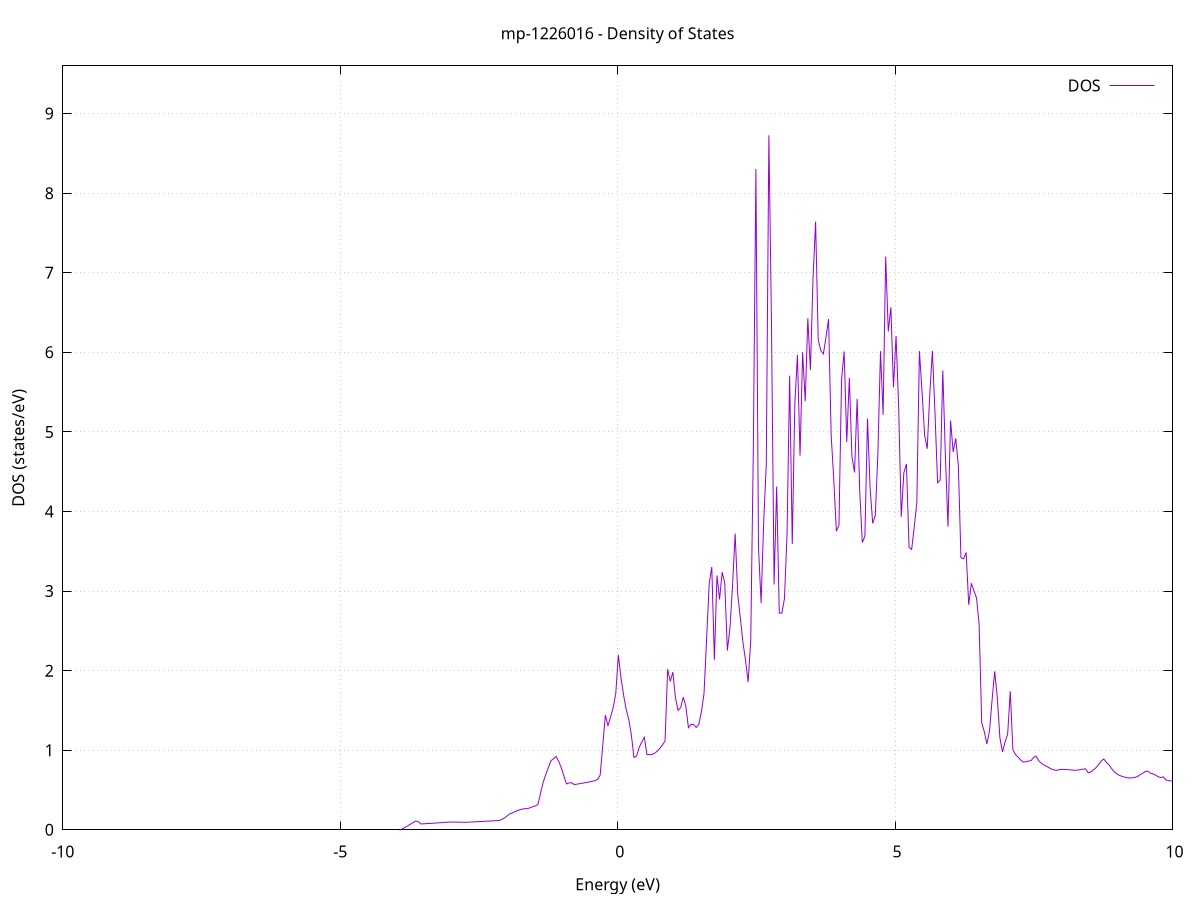 set title 'mp-1226016 - Density of States'
set xlabel 'Energy (eV)'
set ylabel 'DOS (states/eV)'
set grid
set xrange [-10:10]
set yrange [0:9.600]
set xzeroaxis lt -1
set terminal png size 800,600
set output 'mp-1226016_dos_gnuplot.png'
plot '-' using 1:2 with lines title 'DOS'
-45.128200 0.000000
-45.081400 0.000000
-45.034600 0.000000
-44.987800 0.000000
-44.941000 0.000000
-44.894300 0.000000
-44.847500 0.000000
-44.800700 0.000000
-44.753900 0.000000
-44.707200 0.000000
-44.660400 0.000000
-44.613600 0.000000
-44.566800 0.000000
-44.520000 0.000000
-44.473300 0.000000
-44.426500 0.000000
-44.379700 0.000000
-44.332900 0.000000
-44.286200 0.000000
-44.239400 0.000000
-44.192600 0.000000
-44.145800 0.000000
-44.099000 0.000000
-44.052300 0.000000
-44.005500 0.000000
-43.958700 0.000000
-43.911900 0.000000
-43.865200 0.000000
-43.818400 0.000000
-43.771600 0.000000
-43.724800 0.000000
-43.678000 0.000000
-43.631300 0.000000
-43.584500 0.000000
-43.537700 0.000000
-43.490900 0.000000
-43.444200 0.000000
-43.397400 0.000000
-43.350600 0.000000
-43.303800 0.000000
-43.257000 0.000000
-43.210300 0.000000
-43.163500 0.000000
-43.116700 0.000000
-43.069900 0.000000
-43.023100 0.000000
-42.976400 0.000000
-42.929600 0.000000
-42.882800 0.000000
-42.836000 0.000000
-42.789300 0.000000
-42.742500 0.000000
-42.695700 0.000000
-42.648900 0.000000
-42.602100 0.000000
-42.555400 0.000000
-42.508600 0.000000
-42.461800 0.000000
-42.415000 0.000000
-42.368300 0.000000
-42.321500 0.000000
-42.274700 0.000000
-42.227900 0.000000
-42.181100 0.000000
-42.134400 0.000000
-42.087600 0.000000
-42.040800 0.000000
-41.994000 0.000000
-41.947300 0.000000
-41.900500 0.000000
-41.853700 0.000000
-41.806900 0.000000
-41.760100 0.000000
-41.713400 0.000000
-41.666600 0.000000
-41.619800 0.000000
-41.573000 0.000000
-41.526200 0.000000
-41.479500 0.000000
-41.432700 0.000000
-41.385900 0.000000
-41.339100 0.000000
-41.292400 0.000000
-41.245600 0.000000
-41.198800 0.000000
-41.152000 0.000000
-41.105200 0.000000
-41.058500 0.000000
-41.011700 0.000000
-40.964900 0.000000
-40.918100 0.000000
-40.871400 0.000000
-40.824600 0.000000
-40.777800 1.794400
-40.731000 1.579500
-40.684200 1.830400
-40.637500 2.361500
-40.590700 1.955000
-40.543900 1.661300
-40.497100 1.016800
-40.450400 0.821100
-40.403600 0.874300
-40.356800 0.880700
-40.310000 0.874100
-40.263200 0.954300
-40.216500 1.199500
-40.169700 3.283400
-40.122900 3.603300
-40.076100 5.871100
-40.029400 10.009100
-39.982600 12.492700
-39.935800 3.139800
-39.889000 3.841400
-39.842200 2.440900
-39.795500 2.166200
-39.748700 1.781400
-39.701900 1.764800
-39.655100 1.792600
-39.608300 2.035400
-39.561600 0.000000
-39.514800 0.000000
-39.468000 0.000000
-39.421200 0.000000
-39.374500 0.000000
-39.327700 0.000000
-39.280900 0.000000
-39.234100 0.000000
-39.187300 0.000000
-39.140600 0.000000
-39.093800 0.000000
-39.047000 0.000000
-39.000200 0.000000
-38.953500 0.000000
-38.906700 0.000000
-38.859900 0.000000
-38.813100 0.000000
-38.766300 0.000000
-38.719600 0.000000
-38.672800 0.000000
-38.626000 0.000000
-38.579200 0.000000
-38.532500 0.000000
-38.485700 0.000000
-38.438900 0.000000
-38.392100 0.000000
-38.345300 0.000000
-38.298600 0.000000
-38.251800 0.000000
-38.205000 0.000000
-38.158200 0.000000
-38.111400 0.000000
-38.064700 0.000000
-38.017900 0.000000
-37.971100 0.000000
-37.924300 0.000000
-37.877600 0.000000
-37.830800 0.000000
-37.784000 0.000000
-37.737200 0.000000
-37.690400 0.000000
-37.643700 0.000000
-37.596900 0.000000
-37.550100 0.000000
-37.503300 0.000000
-37.456600 0.000000
-37.409800 0.000000
-37.363000 0.000000
-37.316200 0.000000
-37.269400 0.000000
-37.222700 0.000000
-37.175900 0.000000
-37.129100 0.000000
-37.082300 0.000000
-37.035600 0.000000
-36.988800 0.000000
-36.942000 0.000000
-36.895200 0.000000
-36.848400 0.000000
-36.801700 0.000000
-36.754900 0.000000
-36.708100 0.000000
-36.661300 0.000000
-36.614600 0.000000
-36.567800 0.000000
-36.521000 0.000000
-36.474200 0.000000
-36.427400 0.000000
-36.380700 0.000000
-36.333900 0.000000
-36.287100 0.000000
-36.240300 0.000000
-36.193500 0.000000
-36.146800 0.000000
-36.100000 0.000000
-36.053200 0.000000
-36.006400 0.000000
-35.959700 0.000000
-35.912900 0.000000
-35.866100 0.000000
-35.819300 0.000000
-35.772500 0.000000
-35.725800 0.000000
-35.679000 0.000000
-35.632200 0.000000
-35.585400 0.000000
-35.538700 0.000000
-35.491900 0.000000
-35.445100 0.000000
-35.398300 0.000000
-35.351500 0.000000
-35.304800 0.000000
-35.258000 0.000000
-35.211200 0.000000
-35.164400 0.000000
-35.117700 0.000000
-35.070900 0.000000
-35.024100 0.000000
-34.977300 0.000000
-34.930500 0.000000
-34.883800 0.000000
-34.837000 0.000000
-34.790200 0.000000
-34.743400 0.000000
-34.696600 0.000000
-34.649900 0.000000
-34.603100 0.000000
-34.556300 0.000000
-34.509500 0.000000
-34.462800 0.000000
-34.416000 0.000000
-34.369200 0.000000
-34.322400 0.000000
-34.275600 0.000000
-34.228900 0.000000
-34.182100 0.000000
-34.135300 0.000000
-34.088500 0.000000
-34.041800 0.000000
-33.995000 0.000000
-33.948200 0.000000
-33.901400 0.000000
-33.854600 0.000000
-33.807900 0.000000
-33.761100 0.000000
-33.714300 0.000000
-33.667500 0.000000
-33.620800 0.000000
-33.574000 0.000000
-33.527200 0.000000
-33.480400 0.000000
-33.433600 0.000000
-33.386900 0.000000
-33.340100 0.000000
-33.293300 0.000000
-33.246500 0.000000
-33.199700 0.000000
-33.153000 0.000000
-33.106200 0.000000
-33.059400 0.000000
-33.012600 0.000000
-32.965900 0.000000
-32.919100 0.000000
-32.872300 0.000000
-32.825500 0.000000
-32.778700 0.000000
-32.732000 0.000000
-32.685200 0.000000
-32.638400 0.000000
-32.591600 0.000000
-32.544900 0.000000
-32.498100 0.000000
-32.451300 0.000000
-32.404500 0.000000
-32.357700 0.000000
-32.311000 0.000000
-32.264200 0.000000
-32.217400 0.000000
-32.170600 0.000000
-32.123900 0.000000
-32.077100 0.000000
-32.030300 0.000000
-31.983500 0.000000
-31.936700 0.000000
-31.890000 0.000000
-31.843200 0.000000
-31.796400 0.000000
-31.749600 0.000000
-31.702900 0.000000
-31.656100 0.000000
-31.609300 0.000000
-31.562500 0.000000
-31.515700 0.000000
-31.469000 0.000000
-31.422200 0.000000
-31.375400 0.000000
-31.328600 0.000000
-31.281800 0.000000
-31.235100 0.000000
-31.188300 0.000000
-31.141500 0.000000
-31.094700 0.000000
-31.048000 0.000000
-31.001200 0.000000
-30.954400 0.000000
-30.907600 0.000000
-30.860800 0.000000
-30.814100 0.000000
-30.767300 0.000000
-30.720500 0.000000
-30.673700 0.000000
-30.627000 0.000000
-30.580200 0.000000
-30.533400 0.000000
-30.486600 0.000000
-30.439800 0.000000
-30.393100 0.000000
-30.346300 0.000000
-30.299500 0.000000
-30.252700 0.000000
-30.206000 0.000000
-30.159200 0.000000
-30.112400 0.000000
-30.065600 0.000000
-30.018800 0.000000
-29.972100 0.000000
-29.925300 0.000000
-29.878500 0.000000
-29.831700 0.000000
-29.784900 0.000000
-29.738200 0.000000
-29.691400 0.000000
-29.644600 0.000000
-29.597800 0.000000
-29.551100 0.000000
-29.504300 0.000000
-29.457500 0.000000
-29.410700 0.000000
-29.363900 0.000000
-29.317200 0.000000
-29.270400 0.000000
-29.223600 0.000000
-29.176800 0.000000
-29.130100 0.000000
-29.083300 0.000000
-29.036500 0.000000
-28.989700 0.000000
-28.942900 0.000000
-28.896200 0.000000
-28.849400 0.000000
-28.802600 0.000000
-28.755800 0.000000
-28.709100 0.000000
-28.662300 0.000000
-28.615500 0.000000
-28.568700 0.000000
-28.521900 0.000000
-28.475200 0.000000
-28.428400 0.000000
-28.381600 0.000000
-28.334800 0.000000
-28.288100 0.000000
-28.241300 0.000000
-28.194500 0.000000
-28.147700 0.000000
-28.100900 0.000000
-28.054200 0.000000
-28.007400 0.000000
-27.960600 0.000000
-27.913800 0.000000
-27.867000 0.000000
-27.820300 0.000000
-27.773500 0.000000
-27.726700 0.000000
-27.679900 0.000000
-27.633200 0.000000
-27.586400 0.000000
-27.539600 0.000000
-27.492800 0.000000
-27.446000 0.000000
-27.399300 0.000000
-27.352500 0.000000
-27.305700 0.000000
-27.258900 0.000000
-27.212200 0.000000
-27.165400 0.000000
-27.118600 0.000000
-27.071800 0.000000
-27.025000 0.000000
-26.978300 0.000000
-26.931500 0.000000
-26.884700 0.000000
-26.837900 0.000000
-26.791200 0.000000
-26.744400 0.000000
-26.697600 0.000000
-26.650800 0.000000
-26.604000 0.000000
-26.557300 0.000000
-26.510500 0.000000
-26.463700 0.000000
-26.416900 0.000000
-26.370100 0.000000
-26.323400 0.000000
-26.276600 0.000000
-26.229800 0.000000
-26.183000 0.000000
-26.136300 0.000000
-26.089500 0.000000
-26.042700 0.000000
-25.995900 0.000000
-25.949100 0.000000
-25.902400 0.000000
-25.855600 0.000000
-25.808800 0.000000
-25.762000 0.000000
-25.715300 0.000000
-25.668500 0.000000
-25.621700 0.000000
-25.574900 0.000000
-25.528100 0.000000
-25.481400 0.000000
-25.434600 0.000000
-25.387800 0.000000
-25.341000 0.000000
-25.294300 0.000000
-25.247500 0.000000
-25.200700 0.000000
-25.153900 0.000000
-25.107100 0.000000
-25.060400 0.000000
-25.013600 0.000000
-24.966800 0.000000
-24.920000 0.000000
-24.873300 0.000000
-24.826500 0.000000
-24.779700 0.000000
-24.732900 0.000000
-24.686100 0.000000
-24.639400 0.000000
-24.592600 0.000000
-24.545800 0.000000
-24.499000 0.000000
-24.452200 0.000000
-24.405500 0.000000
-24.358700 0.000000
-24.311900 0.000000
-24.265100 0.000000
-24.218400 0.000000
-24.171600 0.000000
-24.124800 0.000000
-24.078000 0.000000
-24.031200 0.000000
-23.984500 0.000000
-23.937700 0.000000
-23.890900 0.000000
-23.844100 0.000000
-23.797400 0.000000
-23.750600 0.000000
-23.703800 0.000000
-23.657000 0.000000
-23.610200 0.000000
-23.563500 0.000000
-23.516700 0.000000
-23.469900 0.000000
-23.423100 0.000000
-23.376400 0.000000
-23.329600 0.000000
-23.282800 0.000000
-23.236000 0.000000
-23.189200 0.000000
-23.142500 0.000000
-23.095700 0.000000
-23.048900 0.000000
-23.002100 0.000000
-22.955300 0.000000
-22.908600 0.000000
-22.861800 0.000000
-22.815000 0.000000
-22.768200 0.000000
-22.721500 0.000000
-22.674700 0.000000
-22.627900 0.000000
-22.581100 0.000000
-22.534300 0.000000
-22.487600 0.000000
-22.440800 0.000000
-22.394000 0.000000
-22.347200 0.000000
-22.300500 0.000000
-22.253700 0.000000
-22.206900 0.000000
-22.160100 0.000000
-22.113300 0.000000
-22.066600 0.000000
-22.019800 0.000000
-21.973000 0.000000
-21.926200 0.000000
-21.879500 0.000000
-21.832700 0.000000
-21.785900 0.000000
-21.739100 0.000000
-21.692300 0.000000
-21.645600 0.000000
-21.598800 0.000000
-21.552000 0.000000
-21.505200 0.000000
-21.458400 0.000000
-21.411700 0.000000
-21.364900 0.000000
-21.318100 0.000000
-21.271300 0.000000
-21.224600 0.000000
-21.177800 0.000000
-21.131000 0.000000
-21.084200 0.000000
-21.037400 0.000000
-20.990700 0.000000
-20.943900 0.000000
-20.897100 0.000000
-20.850300 0.000000
-20.803600 0.000000
-20.756800 0.000000
-20.710000 0.000000
-20.663200 0.000000
-20.616400 0.000000
-20.569700 0.000000
-20.522900 0.000000
-20.476100 0.000000
-20.429300 0.000000
-20.382600 0.000000
-20.335800 0.000000
-20.289000 0.000000
-20.242200 0.000000
-20.195400 0.000000
-20.148700 0.000000
-20.101900 0.000000
-20.055100 0.000000
-20.008300 0.000000
-19.961600 0.000000
-19.914800 0.000000
-19.868000 0.000000
-19.821200 0.000000
-19.774400 0.000000
-19.727700 0.000000
-19.680900 0.000000
-19.634100 0.000000
-19.587300 0.000000
-19.540500 0.000000
-19.493800 0.000000
-19.447000 0.000000
-19.400200 0.000000
-19.353400 0.000000
-19.306700 0.000000
-19.259900 0.000000
-19.213100 0.000000
-19.166300 0.000000
-19.119500 0.000000
-19.072800 0.000000
-19.026000 0.000000
-18.979200 0.000000
-18.932400 0.000000
-18.885700 0.000000
-18.838900 0.000000
-18.792100 0.000000
-18.745300 0.000000
-18.698500 0.000000
-18.651800 0.000000
-18.605000 0.000000
-18.558200 0.000000
-18.511400 0.000000
-18.464700 0.000000
-18.417900 0.000000
-18.371100 0.000000
-18.324300 0.000000
-18.277500 0.000000
-18.230800 0.000000
-18.184000 0.000000
-18.137200 0.000000
-18.090400 0.000000
-18.043600 0.000000
-17.996900 0.000000
-17.950100 0.000000
-17.903300 0.000000
-17.856500 0.000000
-17.809800 0.000000
-17.763000 0.000000
-17.716200 0.000000
-17.669400 0.000000
-17.622600 0.000000
-17.575900 0.000000
-17.529100 0.000000
-17.482300 0.000000
-17.435500 0.000000
-17.388800 0.000000
-17.342000 0.000000
-17.295200 0.000000
-17.248400 0.000000
-17.201600 0.000000
-17.154900 0.000000
-17.108100 0.000000
-17.061300 0.000000
-17.014500 0.000000
-16.967800 0.000000
-16.921000 0.000000
-16.874200 0.000000
-16.827400 0.000000
-16.780600 0.000000
-16.733900 0.000000
-16.687100 0.000000
-16.640300 0.000000
-16.593500 0.000000
-16.546800 0.000000
-16.500000 0.000000
-16.453200 0.000000
-16.406400 0.000000
-16.359600 0.000000
-16.312900 0.000000
-16.266100 0.000000
-16.219300 0.000000
-16.172500 0.000000
-16.125700 0.000000
-16.079000 0.000000
-16.032200 0.000000
-15.985400 0.000000
-15.938600 0.000000
-15.891900 0.000000
-15.845100 0.000000
-15.798300 0.000000
-15.751500 0.000000
-15.704700 0.000000
-15.658000 0.000000
-15.611200 0.000000
-15.564400 0.000000
-15.517600 0.000000
-15.470900 0.000000
-15.424100 0.000000
-15.377300 0.000000
-15.330500 0.000000
-15.283700 0.000000
-15.237000 0.000000
-15.190200 0.000000
-15.143400 0.000000
-15.096600 0.000000
-15.049900 0.000000
-15.003100 0.000000
-14.956300 0.000000
-14.909500 0.000000
-14.862700 0.000000
-14.816000 0.000000
-14.769200 0.000000
-14.722400 0.000000
-14.675600 0.000000
-14.628800 0.000000
-14.582100 0.000000
-14.535300 0.000000
-14.488500 0.000000
-14.441700 0.000000
-14.395000 0.000000
-14.348200 0.000000
-14.301400 0.000000
-14.254600 0.000000
-14.207800 0.000000
-14.161100 0.000000
-14.114300 0.000000
-14.067500 0.000000
-14.020700 0.000000
-13.974000 0.000000
-13.927200 0.000000
-13.880400 0.000000
-13.833600 0.000000
-13.786800 0.000000
-13.740100 0.000000
-13.693300 0.000000
-13.646500 0.000000
-13.599700 0.000000
-13.553000 0.000000
-13.506200 0.000000
-13.459400 0.000000
-13.412600 0.000000
-13.365800 0.000000
-13.319100 0.000000
-13.272300 0.000000
-13.225500 0.000000
-13.178700 0.000000
-13.132000 0.000000
-13.085200 0.000000
-13.038400 0.000000
-12.991600 0.000000
-12.944800 0.000000
-12.898100 0.000000
-12.851300 0.000000
-12.804500 0.000000
-12.757700 0.000000
-12.710900 0.000000
-12.664200 0.000000
-12.617400 0.000000
-12.570600 0.000000
-12.523800 0.000000
-12.477100 0.000000
-12.430300 0.000000
-12.383500 0.000000
-12.336700 0.000000
-12.289900 0.000000
-12.243200 0.000000
-12.196400 0.000000
-12.149600 0.000000
-12.102800 0.000000
-12.056100 0.000000
-12.009300 0.000000
-11.962500 0.000000
-11.915700 0.000000
-11.868900 0.000000
-11.822200 0.000000
-11.775400 0.000000
-11.728600 0.000000
-11.681800 0.000000
-11.635100 0.000000
-11.588300 0.000000
-11.541500 0.000000
-11.494700 0.000000
-11.447900 0.000000
-11.401200 0.000000
-11.354400 0.000000
-11.307600 0.000000
-11.260800 0.000000
-11.214000 0.000000
-11.167300 0.000000
-11.120500 0.000000
-11.073700 0.000000
-11.026900 0.000000
-10.980200 0.000000
-10.933400 0.000000
-10.886600 0.000000
-10.839800 0.000000
-10.793000 0.000000
-10.746300 0.000000
-10.699500 0.000000
-10.652700 0.000000
-10.605900 0.000000
-10.559200 0.000000
-10.512400 0.000000
-10.465600 0.000000
-10.418800 0.000000
-10.372000 0.000000
-10.325300 0.000000
-10.278500 0.000000
-10.231700 0.000000
-10.184900 0.000000
-10.138200 0.000000
-10.091400 0.000000
-10.044600 0.000000
-9.997800 0.000000
-9.951000 0.000000
-9.904300 0.000000
-9.857500 0.000000
-9.810700 0.000000
-9.763900 0.000000
-9.717200 0.000000
-9.670400 0.000000
-9.623600 0.000000
-9.576800 0.000000
-9.530000 0.000000
-9.483300 0.000000
-9.436500 0.000000
-9.389700 0.000000
-9.342900 0.000000
-9.296100 0.000000
-9.249400 0.000000
-9.202600 0.000000
-9.155800 0.000000
-9.109000 0.000000
-9.062300 0.000000
-9.015500 0.000000
-8.968700 0.000000
-8.921900 0.000000
-8.875100 0.000000
-8.828400 0.000000
-8.781600 0.000000
-8.734800 0.000000
-8.688000 0.000000
-8.641300 0.000000
-8.594500 0.000000
-8.547700 0.000000
-8.500900 0.000000
-8.454100 0.000000
-8.407400 0.000000
-8.360600 0.000000
-8.313800 0.000000
-8.267000 0.000000
-8.220300 0.000000
-8.173500 0.000000
-8.126700 0.000000
-8.079900 0.000000
-8.033100 0.000000
-7.986400 0.000000
-7.939600 0.000000
-7.892800 0.000000
-7.846000 0.000000
-7.799200 0.000000
-7.752500 0.000000
-7.705700 0.000000
-7.658900 0.000000
-7.612100 0.000000
-7.565400 0.000000
-7.518600 0.000000
-7.471800 0.000000
-7.425000 0.000000
-7.378200 0.000000
-7.331500 0.000000
-7.284700 0.000000
-7.237900 0.000000
-7.191100 0.000000
-7.144400 0.000000
-7.097600 0.000000
-7.050800 0.000000
-7.004000 0.000000
-6.957200 0.000000
-6.910500 0.000000
-6.863700 0.000000
-6.816900 0.000000
-6.770100 0.000000
-6.723400 0.000000
-6.676600 0.000000
-6.629800 0.000000
-6.583000 0.000000
-6.536200 0.000000
-6.489500 0.000000
-6.442700 0.000000
-6.395900 0.000000
-6.349100 0.000000
-6.302300 0.000000
-6.255600 0.000000
-6.208800 0.000000
-6.162000 0.000000
-6.115200 0.000000
-6.068500 0.000000
-6.021700 0.000000
-5.974900 0.000000
-5.928100 0.000000
-5.881300 0.000000
-5.834600 0.000000
-5.787800 0.000000
-5.741000 0.000000
-5.694200 0.000000
-5.647500 0.000000
-5.600700 0.000000
-5.553900 0.000000
-5.507100 0.000000
-5.460300 0.000000
-5.413600 0.000000
-5.366800 0.000000
-5.320000 0.000000
-5.273200 0.000000
-5.226500 0.000000
-5.179700 0.000000
-5.132900 0.000000
-5.086100 0.000000
-5.039300 0.000000
-4.992600 0.000000
-4.945800 0.000000
-4.899000 0.000000
-4.852200 0.000000
-4.805500 0.000000
-4.758700 0.000000
-4.711900 0.000000
-4.665100 0.000000
-4.618300 0.000000
-4.571600 0.000000
-4.524800 0.000000
-4.478000 0.000000
-4.431200 0.000000
-4.384400 0.000000
-4.337700 0.000000
-4.290900 0.000000
-4.244100 0.000000
-4.197300 0.000000
-4.150600 0.000000
-4.103800 0.000000
-4.057000 0.000000
-4.010200 0.000000
-3.963400 0.000000
-3.916700 0.000300
-3.869900 0.014100
-3.823100 0.033600
-3.776300 0.053000
-3.729600 0.072400
-3.682800 0.091900
-3.636000 0.111300
-3.589200 0.100100
-3.542400 0.072700
-3.495700 0.074900
-3.448900 0.077100
-3.402100 0.079300
-3.355300 0.081500
-3.308600 0.083600
-3.261800 0.085800
-3.215000 0.088000
-3.168200 0.090200
-3.121400 0.092400
-3.074700 0.094600
-3.027900 0.096700
-2.981100 0.097800
-2.934300 0.097100
-2.887500 0.096200
-2.840800 0.095400
-2.794000 0.094600
-2.747200 0.094000
-2.700400 0.095100
-2.653700 0.096800
-2.606900 0.098600
-2.560100 0.100400
-2.513300 0.102100
-2.466500 0.103900
-2.419800 0.105700
-2.373000 0.107400
-2.326200 0.109200
-2.279400 0.111000
-2.232700 0.112700
-2.185900 0.114500
-2.139100 0.116400
-2.092300 0.128000
-2.045500 0.146900
-1.998800 0.169600
-1.952000 0.197600
-1.905200 0.208900
-1.858400 0.224700
-1.811700 0.239700
-1.764900 0.252000
-1.718100 0.260300
-1.671300 0.264600
-1.624500 0.265700
-1.577800 0.277500
-1.531000 0.289300
-1.484200 0.300000
-1.437400 0.316300
-1.390700 0.455700
-1.343900 0.594500
-1.297100 0.689800
-1.250300 0.778700
-1.203500 0.866400
-1.156800 0.892000
-1.110000 0.921300
-1.063200 0.862300
-1.016400 0.780000
-0.969600 0.680500
-0.922900 0.576400
-0.876100 0.588300
-0.829300 0.591700
-0.782500 0.568300
-0.735800 0.573300
-0.689000 0.578700
-0.642200 0.584500
-0.595400 0.590700
-0.548600 0.596600
-0.501900 0.602600
-0.455100 0.609400
-0.408300 0.618700
-0.361500 0.630900
-0.314800 0.686500
-0.268000 1.061200
-0.221200 1.442200
-0.174400 1.306300
-0.127600 1.417400
-0.080900 1.533000
-0.034100 1.707900
0.012700 2.197800
0.059500 1.912200
0.106200 1.696800
0.153000 1.515300
0.199800 1.388400
0.246600 1.196000
0.293400 0.908300
0.340100 0.925900
0.386900 1.032700
0.433700 1.101600
0.480500 1.162000
0.527300 0.947100
0.574000 0.943800
0.620800 0.947500
0.667600 0.962000
0.714400 0.988700
0.761100 1.022600
0.807900 1.066400
0.854700 1.117800
0.901500 2.018200
0.948300 1.863300
0.995000 1.981200
1.041800 1.659200
1.088600 1.500700
1.135400 1.535700
1.182100 1.666600
1.228900 1.553000
1.275700 1.283800
1.322500 1.324100
1.369300 1.322400
1.416000 1.285800
1.462800 1.322700
1.509600 1.481500
1.556400 1.707200
1.603100 2.389500
1.649900 3.092400
1.696700 3.302100
1.743500 2.137200
1.790300 3.197300
1.837000 2.894900
1.883800 3.237500
1.930600 3.098200
1.977400 2.253100
2.024100 2.532200
2.070900 3.065800
2.117700 3.722700
2.164500 2.958900
2.211300 2.660100
2.258000 2.355500
2.304800 2.130800
2.351600 1.856700
2.398400 2.369300
2.445200 4.775100
2.491900 8.303500
2.538700 3.543100
2.585500 2.849300
2.632300 3.869400
2.679000 4.593000
2.725800 8.727700
2.772600 6.350500
2.819400 3.083800
2.866200 4.313700
2.912900 2.724100
2.959700 2.721700
3.006500 2.904700
3.053300 3.723000
3.100000 5.707000
3.146800 3.590200
3.193600 5.355600
3.240400 5.968600
3.287200 4.701400
3.333900 6.001300
3.380700 5.386400
3.427500 6.427500
3.474300 5.778200
3.521000 6.921400
3.567800 7.642300
3.614600 6.161100
3.661400 6.020700
3.708200 5.980200
3.754900 6.188400
3.801700 6.417600
3.848500 4.955600
3.895300 4.400700
3.942100 3.751700
3.988800 3.831200
4.035600 5.659500
4.082400 6.011100
4.129200 4.871900
4.175900 5.678600
4.222700 4.692200
4.269500 4.491200
4.316300 5.415800
4.363100 4.255700
4.409800 3.608400
4.456600 3.693100
4.503400 5.168300
4.550200 4.291100
4.596900 3.850100
4.643700 3.951100
4.690500 4.725000
4.737300 6.015800
4.784100 5.214400
4.830800 7.203800
4.877600 6.262800
4.924400 6.566800
4.971200 5.561000
5.017900 6.207700
5.064700 5.310900
5.111500 3.932500
5.158300 4.487100
5.205100 4.597500
5.251800 3.551300
5.298600 3.523300
5.345400 3.804200
5.392200 4.110700
5.439000 6.015100
5.485700 5.509600
5.532500 4.958000
5.579300 4.788400
5.626100 5.483500
5.672800 6.018400
5.719600 5.236000
5.766400 4.360600
5.813200 4.396500
5.860000 5.772900
5.906700 4.709200
5.953500 3.809400
6.000300 5.143900
6.047100 4.748400
6.093800 4.918300
6.140600 4.574100
6.187400 3.420700
6.234200 3.404600
6.281000 3.485500
6.327700 2.827800
6.374500 3.097400
6.421300 3.003800
6.468100 2.913300
6.514800 2.586200
6.561600 1.344800
6.608400 1.231200
6.655200 1.078100
6.702000 1.242800
6.748700 1.632100
6.795500 1.991200
6.842300 1.662500
6.889100 1.156700
6.935800 0.977400
6.982600 1.103400
7.029400 1.202800
7.076200 1.741500
7.123000 1.008600
7.169700 0.945300
7.216500 0.912600
7.263300 0.877500
7.310100 0.850500
7.356900 0.855100
7.403600 0.863700
7.450400 0.869100
7.497200 0.909200
7.544000 0.924900
7.590700 0.866000
7.637500 0.836000
7.684300 0.813800
7.731100 0.796800
7.777900 0.779300
7.824600 0.760400
7.871400 0.749800
7.918200 0.747800
7.965000 0.757900
8.011700 0.759400
8.058500 0.757600
8.105300 0.756000
8.152100 0.753000
8.198900 0.749300
8.245600 0.747900
8.292400 0.750800
8.339200 0.755600
8.386000 0.761500
8.432700 0.766300
8.479500 0.717900
8.526300 0.727100
8.573100 0.751400
8.619900 0.778700
8.666600 0.817000
8.713400 0.862300
8.760200 0.889200
8.807000 0.850900
8.853800 0.817300
8.900500 0.771900
8.947300 0.730500
8.994100 0.703200
9.040900 0.684800
9.087600 0.671800
9.134400 0.661900
9.181200 0.654800
9.228000 0.651200
9.274800 0.652200
9.321500 0.658100
9.368300 0.668200
9.415100 0.691300
9.461900 0.709400
9.508600 0.732600
9.555400 0.737100
9.602200 0.710900
9.649000 0.701400
9.695800 0.687400
9.742500 0.666300
9.789300 0.657000
9.836100 0.664700
9.882900 0.626000
9.929600 0.619200
9.976400 0.612200
10.023200 0.615600
10.070000 0.625000
10.116800 0.615200
10.163500 0.602500
10.210300 0.594400
10.257100 0.587400
10.303900 0.581300
10.350600 0.575900
10.397400 0.571400
10.444200 0.567600
10.491000 0.567800
10.537800 0.576400
10.584500 0.586700
10.631300 0.596600
10.678100 0.624900
10.724900 0.619200
10.771700 0.602500
10.818400 0.601800
10.865200 0.627400
10.912000 0.621300
10.958800 0.589300
11.005500 0.504500
11.052300 0.461900
11.099100 0.462500
11.145900 0.463300
11.192700 0.475700
11.239400 0.508600
11.286200 0.564200
11.333000 0.614200
11.379800 0.584300
11.426500 0.565700
11.473300 0.540300
11.520100 0.494000
11.566900 0.436900
11.613700 0.357500
11.660400 0.334000
11.707200 0.334100
11.754000 0.335300
11.800800 0.337600
11.847500 0.340900
11.894300 0.344800
11.941100 0.351600
11.987900 0.356100
12.034700 0.352900
12.081400 0.366200
12.128200 0.371900
12.175000 0.373900
12.221800 0.377700
12.268600 0.400000
12.315300 0.460500
12.362100 0.507100
12.408900 0.589400
12.455700 0.574100
12.502400 0.564800
12.549200 0.582400
12.596000 0.639500
12.642800 0.634200
12.689600 0.571300
12.736300 0.532800
12.783100 0.532800
12.829900 0.601200
12.876700 0.700500
12.923400 0.751400
12.970200 0.702500
13.017000 0.649300
13.063800 0.601700
13.110600 0.561000
13.157300 0.536300
13.204100 0.492900
13.250900 0.618200
13.297700 0.600800
13.344400 0.639700
13.391200 0.690100
13.438000 0.743100
13.484800 0.783100
13.531600 0.777300
13.578300 0.821600
13.625100 0.812900
13.671900 0.818500
13.718700 0.828300
13.765400 0.832800
13.812200 0.838000
13.859000 0.838300
13.905800 0.821500
13.952600 0.799600
13.999300 0.788700
14.046100 0.784200
14.092900 0.784900
14.139700 0.698100
14.186500 0.631200
14.233200 0.597500
14.280000 0.578700
14.326800 0.565000
14.373600 0.551000
14.420300 0.536600
14.467100 0.536100
14.513900 0.549300
14.560700 0.562900
14.607500 0.583700
14.654200 0.626300
14.701000 0.674200
14.747800 0.728700
14.794600 0.742500
14.841300 0.673100
14.888100 0.586100
14.934900 0.518200
14.981700 0.505600
15.028500 0.496800
15.075200 0.488800
15.122000 0.493200
15.168800 0.515700
15.215600 0.558200
15.262300 0.608000
15.309100 0.647900
15.355900 0.685500
15.402700 0.706000
15.449500 0.687900
15.496200 0.676300
15.543000 0.643500
15.589800 0.625300
15.636600 0.622300
15.683400 0.623600
15.730100 0.624800
15.776900 0.651300
15.823700 0.667600
15.870500 0.661600
15.917200 0.649900
15.964000 0.657600
16.010800 0.705400
16.057600 0.734700
16.104400 0.777400
16.151100 0.846000
16.197900 0.909500
16.244700 1.030400
16.291500 1.094100
16.338200 1.143900
16.385000 1.154400
16.431800 1.151200
16.478600 1.103700
16.525400 1.071800
16.572100 1.094400
16.618900 1.128500
16.665700 0.990000
16.712500 0.882800
16.759200 0.853200
16.806000 0.834800
16.852800 0.826500
16.899600 0.829000
16.946400 0.845400
16.993100 0.764500
17.039900 0.758200
17.086700 0.764400
17.133500 0.775500
17.180300 0.770400
17.227000 0.757100
17.273800 0.760500
17.320600 0.782000
17.367400 0.804300
17.414100 0.847000
17.460900 0.902900
17.507700 0.980200
17.554500 1.083400
17.601300 1.146500
17.648000 1.142500
17.694800 1.134500
17.741600 1.087400
17.788400 1.087700
17.835100 1.080200
17.881900 1.038500
17.928700 1.019900
17.975500 1.018900
18.022300 1.032000
18.069000 1.055400
18.115800 1.071200
18.162600 1.068300
18.209400 1.073200
18.256100 1.077400
18.302900 1.055500
18.349700 1.000900
18.396500 0.985200
18.443300 0.997400
18.490000 1.011700
18.536800 1.003100
18.583600 1.010000
18.630400 1.041500
18.677100 1.046800
18.723900 1.131100
18.770700 1.121800
18.817500 1.078700
18.864300 1.033300
18.911000 1.013400
18.957800 1.013500
19.004600 1.003000
19.051400 1.015400
19.098200 1.030700
19.144900 1.041600
19.191700 1.028700
19.238500 1.026400
19.285300 1.033500
19.332000 1.027700
19.378800 1.004000
19.425600 0.989500
19.472400 0.993700
19.519200 1.003000
19.565900 1.014900
19.612700 1.030800
19.659500 1.043300
19.706300 1.053400
19.753000 1.061000
19.799800 1.066200
19.846600 1.064000
19.893400 1.074800
19.940200 1.079300
19.986900 1.073600
20.033700 1.073800
20.080500 1.071100
20.127300 1.060200
20.174000 1.051800
20.220800 1.096900
20.267600 1.137600
20.314400 1.178400
20.361200 1.145900
20.407900 1.128900
20.454700 1.114700
20.501500 1.124800
20.548300 1.133500
20.595100 1.147600
20.641800 1.174100
20.688600 1.168300
20.735400 1.153400
20.782200 1.143200
20.828900 1.140400
20.875700 1.136700
20.922500 1.145400
20.969300 1.159700
21.016100 1.176400
21.062800 1.186500
21.109600 1.172700
21.156400 1.142600
21.203200 1.159400
21.249900 1.215300
21.296700 1.229200
21.343500 1.229600
21.390300 1.239100
21.437100 1.246700
21.483800 1.246600
21.530600 1.242100
21.577400 1.226300
21.624200 1.194000
21.670900 1.161500
21.717700 1.125600
21.764500 1.095700
21.811300 1.077100
21.858100 1.078500
21.904800 1.101300
21.951600 1.154300
21.998400 1.162000
22.045200 1.174200
22.091900 1.190200
22.138700 1.202800
22.185500 1.227200
22.232300 1.280600
22.279100 1.258300
22.325800 1.247800
22.372600 1.257500
22.419400 1.264900
22.466200 1.248600
22.513000 1.216200
22.559700 1.131100
22.606500 1.104600
22.653300 1.086900
22.700100 1.072200
22.746800 1.135000
22.793600 1.075400
22.840400 1.045400
22.887200 1.014200
22.934000 1.003500
22.980700 0.990900
23.027500 0.976000
23.074300 0.968000
23.121100 0.962200
23.167800 0.957000
23.214600 0.954500
23.261400 0.960200
23.308200 1.006200
23.355000 1.115100
23.401700 1.080800
23.448500 1.079100
23.495300 1.065600
23.542100 1.060500
23.588800 1.056500
23.635600 1.047600
23.682400 1.041600
23.729200 1.032600
23.776000 1.023600
23.822700 1.014800
23.869500 1.006700
23.916300 0.997300
23.963100 0.987900
24.009900 0.978300
24.056600 0.978900
24.103400 0.995100
24.150200 0.998400
24.197000 0.967200
24.243700 0.960600
24.290500 0.952800
24.337300 0.954500
24.384100 0.955500
24.430900 0.941700
24.477600 0.925600
24.524400 0.915200
24.571200 0.908700
24.618000 0.909600
24.664700 0.918400
24.711500 0.934300
24.758300 0.949500
24.805100 0.942800
24.851900 0.959600
24.898600 0.976700
24.945400 0.977900
24.992200 0.985600
25.039000 1.000400
25.085700 1.007800
25.132500 1.008100
25.179300 1.004500
25.226100 1.009200
25.272900 1.028000
25.319600 1.091400
25.366400 1.102400
25.413200 1.098000
25.460000 1.037400
25.506700 1.013000
25.553500 1.005800
25.600300 1.000800
25.647100 1.001900
25.693900 1.004000
25.740600 1.003900
25.787400 0.999200
25.834200 1.008300
25.881000 0.952400
25.927800 0.938100
25.974500 0.927600
26.021300 0.929900
26.068100 0.938500
26.114900 0.951100
26.161600 0.982600
26.208400 0.979000
26.255200 0.983000
26.302000 0.979600
26.348800 0.963000
26.395500 0.942300
26.442300 0.921100
26.489100 0.909400
26.535900 0.939800
26.582600 0.960900
26.629400 0.985500
26.676200 1.036800
26.723000 1.069900
26.769800 1.098700
26.816500 1.120200
26.863300 1.145900
26.910100 1.176800
26.956900 1.188500
27.003600 1.217800
27.050400 1.189200
27.097200 1.162000
27.144000 1.162500
27.190800 1.165500
27.237500 1.161600
27.284300 1.140700
27.331100 1.116000
27.377900 1.101000
27.424700 1.081000
27.471400 1.053100
27.518200 1.042500
27.565000 1.069700
27.611800 1.087800
27.658500 1.120400
27.705300 1.136800
27.752100 1.115300
27.798900 1.157500
27.845700 1.198700
27.892400 1.237200
27.939200 1.285600
27.986000 1.337800
28.032800 1.385600
28.079500 1.447400
28.126300 1.474100
28.173100 1.516100
28.219900 1.551000
28.266700 1.511500
28.313400 1.497800
28.360200 1.508900
28.407000 1.549700
28.453800 1.580700
28.500500 1.574900
28.547300 1.579400
28.594100 1.594900
28.640900 1.458200
28.687700 1.414000
28.734400 1.346800
28.781200 1.323000
28.828000 1.331200
28.874800 1.385500
28.921500 1.430900
28.968300 1.369700
29.015100 1.316000
29.061900 1.289400
29.108700 1.288200
29.155400 1.297600
29.202200 1.300800
29.249000 1.315800
29.295800 1.359600
29.342600 1.384400
29.389300 1.414800
29.436100 1.336100
29.482900 1.358500
29.529700 1.235200
29.576400 1.210600
29.623200 1.200400
29.670000 1.236000
29.716800 1.289700
29.763600 1.370700
29.810300 1.321000
29.857100 1.281600
29.903900 1.261400
29.950700 1.232000
29.997400 1.241000
30.044200 1.272100
30.091000 1.319600
30.137800 1.303800
30.184600 1.281400
30.231300 1.261700
30.278100 1.264100
30.324900 1.299500
30.371700 1.274700
30.418400 1.349600
30.465200 1.431700
30.512000 1.326100
30.558800 1.253900
30.605600 1.219900
30.652300 1.181900
30.699100 1.135000
30.745900 1.081100
30.792700 1.025500
30.839500 0.982700
30.886200 0.958500
30.933000 1.025900
30.979800 1.029600
31.026600 1.103900
31.073300 1.189600
31.120100 1.193500
31.166900 1.232400
31.213700 1.234400
31.260500 1.228800
31.307200 1.220500
31.354000 1.210200
31.400800 1.192300
31.447600 1.154800
31.494300 1.107100
31.541100 1.034100
31.587900 0.991800
31.634700 0.967600
31.681500 0.899500
31.728200 0.861000
31.775000 0.842100
31.821800 0.824800
31.868600 0.831500
31.915300 0.898200
31.962100 1.035100
32.008900 1.134100
32.055700 1.226600
32.102500 1.386100
32.149200 1.037300
32.196000 0.876800
32.242800 0.821100
32.289600 0.777100
32.336400 0.762500
32.383100 0.762700
32.429900 0.758100
32.476700 0.735900
32.523500 0.767600
32.570200 0.835400
32.617000 0.793500
32.663800 0.779700
32.710600 0.791300
32.757400 0.809500
32.804100 0.844200
32.850900 0.882900
32.897700 0.929400
32.944500 0.940400
32.991200 0.915300
33.038000 0.876600
33.084800 0.854800
33.131600 0.847400
33.178400 0.852800
33.225100 0.929700
33.271900 0.859800
33.318700 0.830300
33.365500 0.826700
33.412200 0.885200
33.459000 1.014400
33.505800 1.041500
33.552600 1.072700
33.599400 1.101800
33.646100 1.152900
33.692900 1.190500
33.739700 1.240600
33.786500 1.256700
33.833200 1.262000
33.880000 1.225500
33.926800 1.314900
33.973600 1.284300
34.020400 1.278400
34.067100 1.310200
34.113900 1.349000
34.160700 1.373300
34.207500 1.349900
34.254300 1.387200
34.301000 1.328200
34.347800 1.382600
34.394600 1.510500
34.441400 1.567000
34.488100 1.502900
34.534900 1.437800
34.581700 1.478600
34.628500 1.418000
34.675300 1.506500
34.722000 1.517800
34.768800 1.481200
34.815600 1.424300
34.862400 1.311300
34.909100 1.263000
34.955900 1.329200
35.002700 1.418700
35.049500 1.569300
35.096300 1.783500
35.143000 1.827000
35.189800 1.446300
35.236600 1.297100
35.283400 1.240800
35.330100 1.214700
35.376900 1.214300
35.423700 1.236900
35.470500 1.256900
35.517300 1.252400
35.564000 1.185200
35.610800 1.139700
35.657600 1.135100
35.704400 1.141000
35.751200 1.126600
35.797900 1.161500
35.844700 1.106400
35.891500 1.060800
35.938300 0.977900
35.985000 0.954800
36.031800 1.040200
36.078600 1.181200
36.125400 1.268500
36.172200 1.334700
36.218900 1.301100
36.265700 1.291000
36.312500 1.295300
36.359300 1.459300
36.406000 1.629200
36.452800 1.596900
36.499600 1.582900
36.546400 1.709100
36.593200 1.484900
36.639900 1.219000
36.686700 1.139300
36.733500 1.168800
36.780300 1.224100
36.827000 1.274200
36.873800 1.301000
36.920600 1.339400
36.967400 1.360300
37.014200 1.407100
37.060900 1.463700
37.107700 1.491000
37.154500 1.484000
37.201300 1.461700
37.248000 1.444300
37.294800 1.419200
37.341600 1.410900
37.388400 1.410200
37.435200 1.387000
37.481900 1.376500
37.528700 1.373700
37.575500 1.344000
37.622300 1.264600
37.669100 1.167200
37.715800 1.117800
37.762600 1.071900
37.809400 1.046800
37.856200 1.040000
37.902900 1.050800
37.949700 1.061900
37.996500 1.063500
38.043300 1.078600
38.090100 1.116000
38.136800 1.199000
38.183600 1.090000
38.230400 1.012700
38.277200 0.982200
38.323900 0.980500
38.370700 1.019800
38.417500 1.063100
38.464300 1.083000
38.511100 1.097400
38.557800 1.099000
38.604600 1.122500
38.651400 1.142900
38.698200 1.148800
38.744900 1.163500
38.791700 1.201000
38.838500 1.203300
38.885300 1.157500
38.932100 1.139200
38.978800 1.139200
39.025600 1.137400
39.072400 1.203200
39.119200 1.155900
39.166000 1.137000
39.212700 1.117000
39.259500 1.114500
39.306300 1.114200
39.353100 1.126400
39.399800 1.148000
39.446600 1.183300
39.493400 1.175700
39.540200 1.150000
39.587000 1.140500
39.633700 1.151400
39.680500 1.170100
39.727300 1.145900
39.774100 1.070300
39.820800 1.034200
39.867600 1.019100
39.914400 1.016600
39.961200 1.030200
40.008000 1.052600
40.054700 1.096600
40.101500 1.169500
40.148300 1.164000
40.195100 1.129600
40.241800 1.092300
40.288600 1.071300
40.335400 1.028700
40.382200 1.025100
40.429000 1.071000
40.475700 1.105900
40.522500 1.097900
40.569300 1.050800
40.616100 1.061500
40.662800 0.933500
40.709600 0.908100
40.756400 0.858700
40.803200 0.812100
40.850000 0.763200
40.896700 0.757500
40.943500 0.790600
40.990300 0.803400
41.037100 0.785500
41.083900 0.773500
41.130600 0.770600
41.177400 0.758100
41.224200 0.737000
41.271000 0.746200
41.317700 0.675400
41.364500 0.582800
41.411300 0.563300
41.458100 0.546900
41.504900 0.525700
41.551600 0.499600
41.598400 0.468900
41.645200 0.432900
41.692000 0.402800
41.738700 0.379600
41.785500 0.347900
41.832300 0.340400
41.879100 0.325500
41.925900 0.306200
41.972600 0.288500
42.019400 0.273800
42.066200 0.263600
42.113000 0.268700
42.159700 0.306700
42.206500 0.318300
42.253300 0.294100
42.300100 0.246200
42.346900 0.215800
42.393600 0.217200
42.440400 0.213900
42.487200 0.202700
42.534000 0.183000
42.580800 0.156900
42.627500 0.144800
42.674300 0.144600
42.721100 0.140100
42.767900 0.119500
42.814600 0.099800
42.861400 0.082900
42.908200 0.069000
42.955000 0.057500
43.001800 0.048200
43.048500 0.041100
43.095300 0.035400
43.142100 0.030100
43.188900 0.025500
43.235600 0.022600
43.282400 0.020100
43.329200 0.017700
43.376000 0.015500
43.422800 0.013400
43.469500 0.011600
43.516300 0.009900
43.563100 0.008400
43.609900 0.007100
43.656600 0.006000
43.703400 0.005100
43.750200 0.004300
43.797000 0.003500
43.843800 0.002900
43.890500 0.002200
43.937300 0.001700
43.984100 0.001200
44.030900 0.000800
44.077700 0.000500
44.124400 0.000200
44.171200 0.000000
44.218000 0.000000
44.264800 0.000000
44.311500 0.000000
44.358300 0.000000
44.405100 0.000000
44.451900 0.000000
44.498700 0.000000
44.545400 0.000000
44.592200 0.000000
44.639000 0.000000
44.685800 0.000000
44.732500 0.000000
44.779300 0.000000
44.826100 0.000000
44.872900 0.000000
44.919700 0.000000
44.966400 0.000000
45.013200 0.000000
45.060000 0.000000
45.106800 0.000000
45.153500 0.000000
45.200300 0.000000
45.247100 0.000000
45.293900 0.000000
45.340700 0.000000
45.387400 0.000000
45.434200 0.000000
45.481000 0.000000
45.527800 0.000000
45.574500 0.000000
45.621300 0.000000
45.668100 0.000000
45.714900 0.000000
45.761700 0.000000
45.808400 0.000000
45.855200 0.000000
45.902000 0.000000
45.948800 0.000000
45.995600 0.000000
46.042300 0.000000
46.089100 0.000000
46.135900 0.000000
46.182700 0.000000
46.229400 0.000000
46.276200 0.000000
46.323000 0.000000
46.369800 0.000000
46.416600 0.000000
46.463300 0.000000
46.510100 0.000000
46.556900 0.000000
46.603700 0.000000
46.650400 0.000000
46.697200 0.000000
46.744000 0.000000
46.790800 0.000000
46.837600 0.000000
46.884300 0.000000
46.931100 0.000000
46.977900 0.000000
47.024700 0.000000
47.071400 0.000000
47.118200 0.000000
47.165000 0.000000
47.211800 0.000000
47.258600 0.000000
47.305300 0.000000
47.352100 0.000000
47.398900 0.000000
47.445700 0.000000
47.492500 0.000000
47.539200 0.000000
47.586000 0.000000
47.632800 0.000000
47.679600 0.000000
47.726300 0.000000
47.773100 0.000000
47.819900 0.000000
47.866700 0.000000
47.913500 0.000000
47.960200 0.000000
48.007000 0.000000
48.053800 0.000000
48.100600 0.000000
48.147300 0.000000
48.194100 0.000000
48.240900 0.000000
48.287700 0.000000
48.334500 0.000000
48.381200 0.000000
48.428000 0.000000
e
